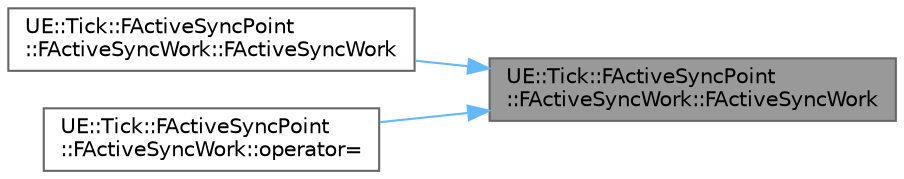 digraph "UE::Tick::FActiveSyncPoint::FActiveSyncWork::FActiveSyncWork"
{
 // INTERACTIVE_SVG=YES
 // LATEX_PDF_SIZE
  bgcolor="transparent";
  edge [fontname=Helvetica,fontsize=10,labelfontname=Helvetica,labelfontsize=10];
  node [fontname=Helvetica,fontsize=10,shape=box,height=0.2,width=0.4];
  rankdir="RL";
  Node1 [id="Node000001",label="UE::Tick::FActiveSyncPoint\l::FActiveSyncWork::FActiveSyncWork",height=0.2,width=0.4,color="gray40", fillcolor="grey60", style="filled", fontcolor="black",tooltip=" "];
  Node1 -> Node2 [id="edge1_Node000001_Node000002",dir="back",color="steelblue1",style="solid",tooltip=" "];
  Node2 [id="Node000002",label="UE::Tick::FActiveSyncPoint\l::FActiveSyncWork::FActiveSyncWork",height=0.2,width=0.4,color="grey40", fillcolor="white", style="filled",URL="$d4/ded/structUE_1_1Tick_1_1FActiveSyncPoint_1_1FActiveSyncWork.html#aa126a1df802f2840c890c4634eaa6ae8",tooltip=" "];
  Node1 -> Node3 [id="edge2_Node000001_Node000003",dir="back",color="steelblue1",style="solid",tooltip=" "];
  Node3 [id="Node000003",label="UE::Tick::FActiveSyncPoint\l::FActiveSyncWork::operator=",height=0.2,width=0.4,color="grey40", fillcolor="white", style="filled",URL="$d4/ded/structUE_1_1Tick_1_1FActiveSyncPoint_1_1FActiveSyncWork.html#a7c227c316743d00d6891f2d5a632cfd0",tooltip=" "];
}

